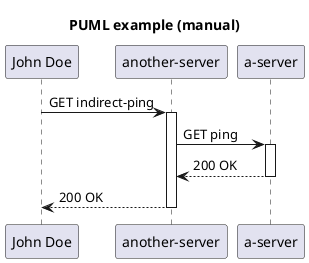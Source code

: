 @startuml
title PUML example (manual)
participant "John Doe"
participant "another-server"
participant "a-server"
"John Doe" -> "another-server": GET indirect-ping
activate "another-server"
"another-server" -> "a-server": GET ping
activate "a-server"

"a-server" --> "another-server": 200 OK
deactivate "a-server"
"another-server" --> "John Doe": 200 OK
deactivate "another-server"
@enduml